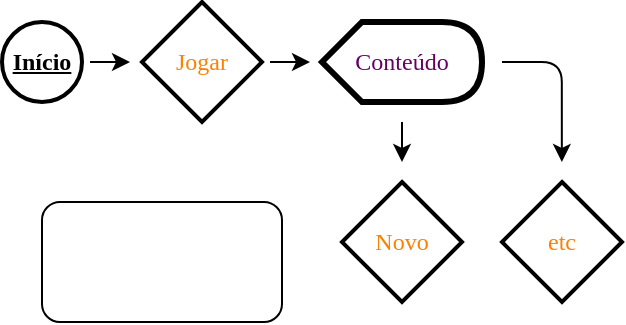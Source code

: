 <mxfile version="21.7.2" type="github">
  <diagram name="Página-1" id="r8btl06dpMkSg_a-J9Kt">
    <mxGraphModel dx="478" dy="261" grid="1" gridSize="10" guides="1" tooltips="1" connect="1" arrows="1" fold="1" page="1" pageScale="1" pageWidth="827" pageHeight="1169" math="0" shadow="0">
      <root>
        <mxCell id="0" />
        <mxCell id="1" parent="0" />
        <mxCell id="My-P0-4yDYJhfVz6ePWc-6" value="" style="edgeStyle=orthogonalEdgeStyle;rounded=1;orthogonalLoop=1;jettySize=auto;html=1;" parent="1" edge="1">
          <mxGeometry relative="1" as="geometry">
            <mxPoint x="84" y="60" as="sourcePoint" />
            <mxPoint x="104" y="60" as="targetPoint" />
          </mxGeometry>
        </mxCell>
        <mxCell id="My-P0-4yDYJhfVz6ePWc-1" value="&lt;b&gt;&lt;u&gt;&lt;font face=&quot;Georgia&quot;&gt;Início&lt;/font&gt;&lt;/u&gt;&lt;/b&gt;" style="ellipse;whiteSpace=wrap;html=1;strokeWidth=2;" parent="1" vertex="1">
          <mxGeometry x="40" y="40" width="40" height="40" as="geometry" />
        </mxCell>
        <mxCell id="My-P0-4yDYJhfVz6ePWc-5" value="" style="edgeStyle=orthogonalEdgeStyle;orthogonalLoop=1;jettySize=auto;html=1;rounded=1;" parent="1" edge="1">
          <mxGeometry relative="1" as="geometry">
            <mxPoint x="174" y="60" as="sourcePoint" />
            <mxPoint x="194" y="60" as="targetPoint" />
          </mxGeometry>
        </mxCell>
        <mxCell id="My-P0-4yDYJhfVz6ePWc-3" value="&lt;font style=&quot;font-size: 12px;&quot;&gt;Jogar&lt;/font&gt;" style="rhombus;whiteSpace=wrap;html=1;fontFamily=Georgia;strokeColor=#000000;strokeWidth=2;fontColor=#FF8000;" parent="1" vertex="1">
          <mxGeometry x="110" y="30" width="60" height="60" as="geometry" />
        </mxCell>
        <mxCell id="My-P0-4yDYJhfVz6ePWc-4" value="&lt;font face=&quot;Georgia&quot;&gt;Conteúdo&lt;/font&gt;" style="shape=display;whiteSpace=wrap;html=1;strokeColor=#000000;strokeWidth=3;fontColor=#660066;" parent="1" vertex="1">
          <mxGeometry x="200" y="40" width="80" height="40" as="geometry" />
        </mxCell>
        <mxCell id="My-P0-4yDYJhfVz6ePWc-11" value="Novo" style="rhombus;whiteSpace=wrap;html=1;fontFamily=Georgia;strokeColor=#000000;strokeWidth=2;fontColor=#FF8000;" parent="1" vertex="1">
          <mxGeometry x="210" y="120" width="60" height="60" as="geometry" />
        </mxCell>
        <mxCell id="My-P0-4yDYJhfVz6ePWc-12" value="etc" style="rhombus;whiteSpace=wrap;html=1;fontFamily=Georgia;strokeColor=#000000;strokeWidth=2;fontColor=#FF8000;" parent="1" vertex="1">
          <mxGeometry x="290" y="120" width="60" height="60" as="geometry" />
        </mxCell>
        <mxCell id="b0liOIQS1Hoe-QHLFxLr-2" value="" style="edgeStyle=orthogonalEdgeStyle;orthogonalLoop=1;jettySize=auto;html=1;rounded=1;" edge="1" parent="1">
          <mxGeometry relative="1" as="geometry">
            <mxPoint x="240" y="90" as="sourcePoint" />
            <mxPoint x="240" y="110" as="targetPoint" />
            <Array as="points">
              <mxPoint x="240" y="100" />
              <mxPoint x="240" y="100" />
            </Array>
          </mxGeometry>
        </mxCell>
        <mxCell id="b0liOIQS1Hoe-QHLFxLr-3" value="" style="edgeStyle=orthogonalEdgeStyle;orthogonalLoop=1;jettySize=auto;html=1;rounded=1;" edge="1" parent="1">
          <mxGeometry relative="1" as="geometry">
            <mxPoint x="290" y="60" as="sourcePoint" />
            <mxPoint x="319.93" y="110" as="targetPoint" />
            <Array as="points">
              <mxPoint x="320" y="60" />
            </Array>
          </mxGeometry>
        </mxCell>
        <mxCell id="b0liOIQS1Hoe-QHLFxLr-4" value="" style="rounded=1;whiteSpace=wrap;html=1;" vertex="1" parent="1">
          <mxGeometry x="60" y="130" width="120" height="60" as="geometry" />
        </mxCell>
      </root>
    </mxGraphModel>
  </diagram>
</mxfile>
